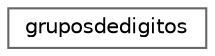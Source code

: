 digraph "Graphical Class Hierarchy"
{
 // LATEX_PDF_SIZE
  bgcolor="transparent";
  edge [fontname=Helvetica,fontsize=10,labelfontname=Helvetica,labelfontsize=10];
  node [fontname=Helvetica,fontsize=10,shape=box,height=0.2,width=0.4];
  rankdir="LR";
  Node0 [id="Node000000",label="gruposdedigitos",height=0.2,width=0.4,color="grey40", fillcolor="white", style="filled",URL="$structgruposdedigitos.html",tooltip="Estructura de grupo de dígitos."];
}
